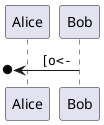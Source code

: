 {
  "sha1": "2tl1d25ehhm3v52um9ovmvdjw09c9bt",
  "insertion": {
    "when": "2024-05-30T20:48:20.098Z",
    "user": "plantuml@gmail.com"
  }
}
@startuml
participant Alice as a
participant Bob   as b

  [o<- b : ""  [o<-""

@enduml
